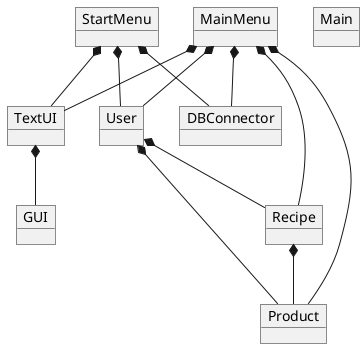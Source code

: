 @startuml
'https://plantuml.com/class-diagram

Object TextUI
Object DBConnector
Object Main
Object User
Object StartMenu
Object MainMenu
Object Recipe
Object Product
Object GUI

TextUI *-- GUI

StartMenu *-- TextUI
MainMenu *-- TextUI

StartMenu *-- DBConnector
StartMenu *-- User

MainMenu *-- DBConnector

MainMenu *-- User
MainMenu *-- Recipe
MainMenu *-- Product

User *-- Recipe
Recipe *-- Product
User *-- Product

@enduml
